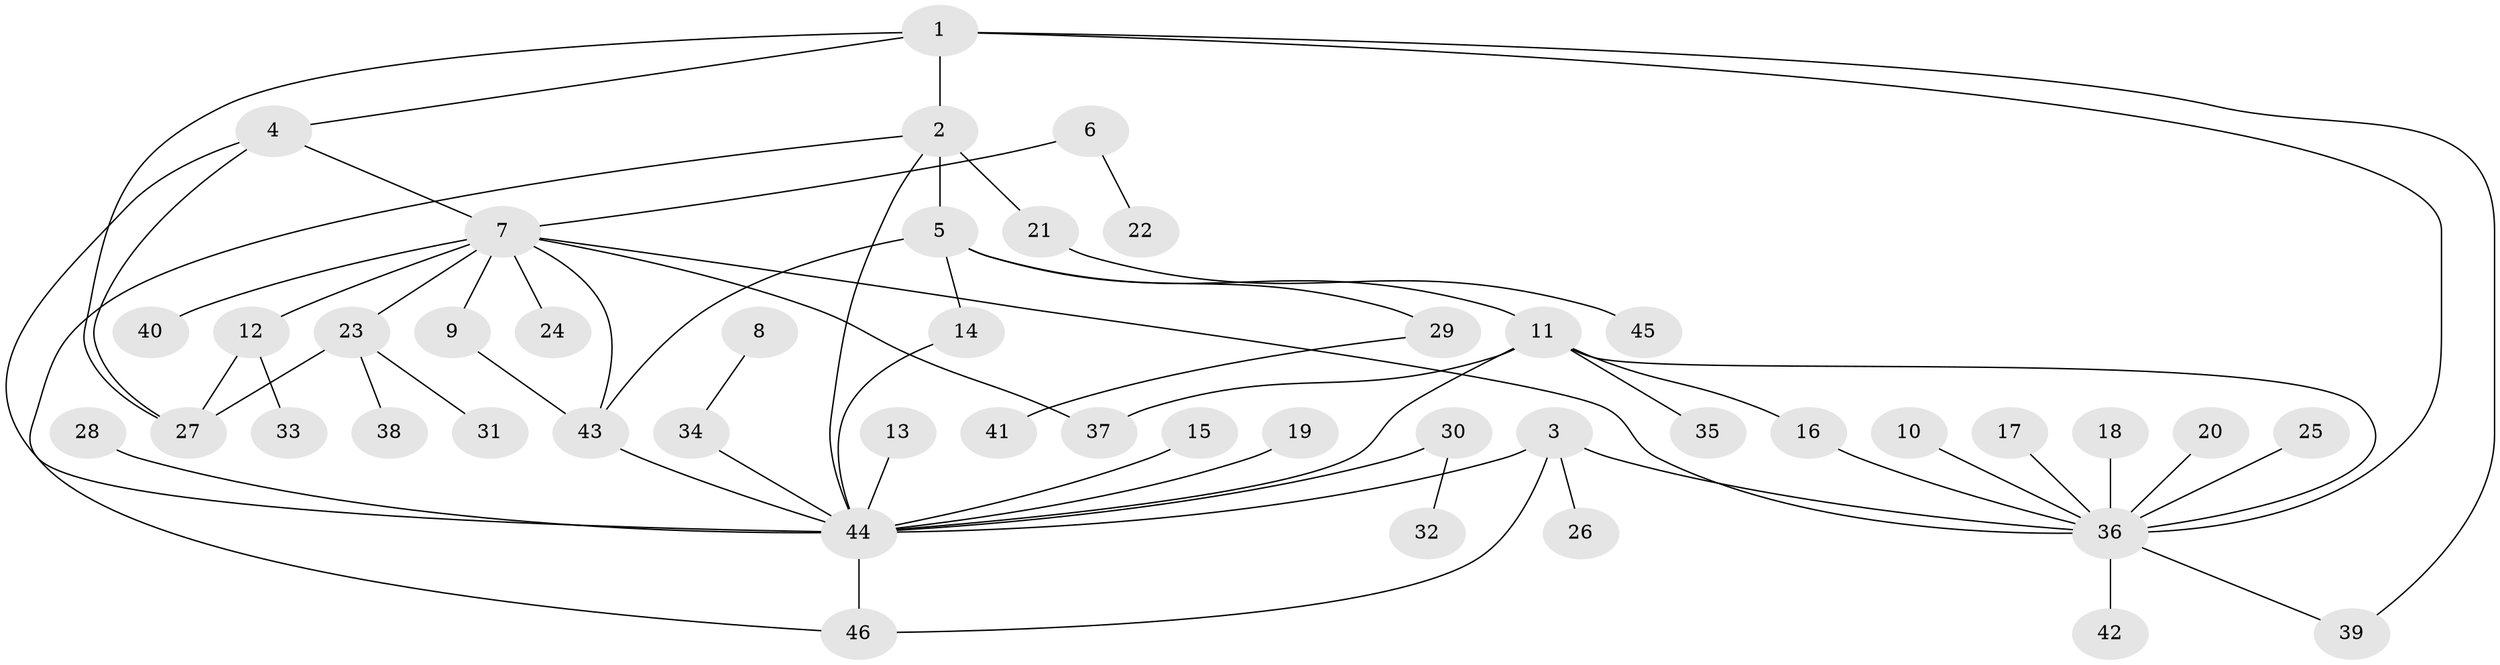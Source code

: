 // original degree distribution, {5: 0.06153846153846154, 4: 0.06153846153846154, 14: 0.015384615384615385, 3: 0.09230769230769231, 11: 0.015384615384615385, 7: 0.03076923076923077, 13: 0.015384615384615385, 2: 0.18461538461538463, 1: 0.5230769230769231}
// Generated by graph-tools (version 1.1) at 2025/37/03/04/25 23:37:47]
// undirected, 46 vertices, 62 edges
graph export_dot {
  node [color=gray90,style=filled];
  1;
  2;
  3;
  4;
  5;
  6;
  7;
  8;
  9;
  10;
  11;
  12;
  13;
  14;
  15;
  16;
  17;
  18;
  19;
  20;
  21;
  22;
  23;
  24;
  25;
  26;
  27;
  28;
  29;
  30;
  31;
  32;
  33;
  34;
  35;
  36;
  37;
  38;
  39;
  40;
  41;
  42;
  43;
  44;
  45;
  46;
  1 -- 2 [weight=1.0];
  1 -- 4 [weight=1.0];
  1 -- 27 [weight=1.0];
  1 -- 36 [weight=1.0];
  1 -- 39 [weight=1.0];
  2 -- 5 [weight=2.0];
  2 -- 21 [weight=1.0];
  2 -- 44 [weight=1.0];
  2 -- 46 [weight=1.0];
  3 -- 26 [weight=1.0];
  3 -- 36 [weight=1.0];
  3 -- 44 [weight=1.0];
  3 -- 46 [weight=1.0];
  4 -- 7 [weight=1.0];
  4 -- 27 [weight=1.0];
  4 -- 44 [weight=1.0];
  5 -- 11 [weight=1.0];
  5 -- 14 [weight=1.0];
  5 -- 29 [weight=1.0];
  5 -- 43 [weight=1.0];
  6 -- 7 [weight=1.0];
  6 -- 22 [weight=1.0];
  7 -- 9 [weight=1.0];
  7 -- 12 [weight=1.0];
  7 -- 23 [weight=1.0];
  7 -- 24 [weight=1.0];
  7 -- 36 [weight=1.0];
  7 -- 37 [weight=1.0];
  7 -- 40 [weight=1.0];
  7 -- 43 [weight=1.0];
  8 -- 34 [weight=1.0];
  9 -- 43 [weight=1.0];
  10 -- 36 [weight=1.0];
  11 -- 16 [weight=1.0];
  11 -- 35 [weight=1.0];
  11 -- 36 [weight=1.0];
  11 -- 37 [weight=1.0];
  11 -- 44 [weight=1.0];
  12 -- 27 [weight=1.0];
  12 -- 33 [weight=1.0];
  13 -- 44 [weight=1.0];
  14 -- 44 [weight=1.0];
  15 -- 44 [weight=1.0];
  16 -- 36 [weight=1.0];
  17 -- 36 [weight=1.0];
  18 -- 36 [weight=1.0];
  19 -- 44 [weight=1.0];
  20 -- 36 [weight=1.0];
  21 -- 45 [weight=1.0];
  23 -- 27 [weight=1.0];
  23 -- 31 [weight=1.0];
  23 -- 38 [weight=1.0];
  25 -- 36 [weight=1.0];
  28 -- 44 [weight=1.0];
  29 -- 41 [weight=1.0];
  30 -- 32 [weight=1.0];
  30 -- 44 [weight=1.0];
  34 -- 44 [weight=1.0];
  36 -- 39 [weight=1.0];
  36 -- 42 [weight=1.0];
  43 -- 44 [weight=1.0];
  44 -- 46 [weight=1.0];
}
